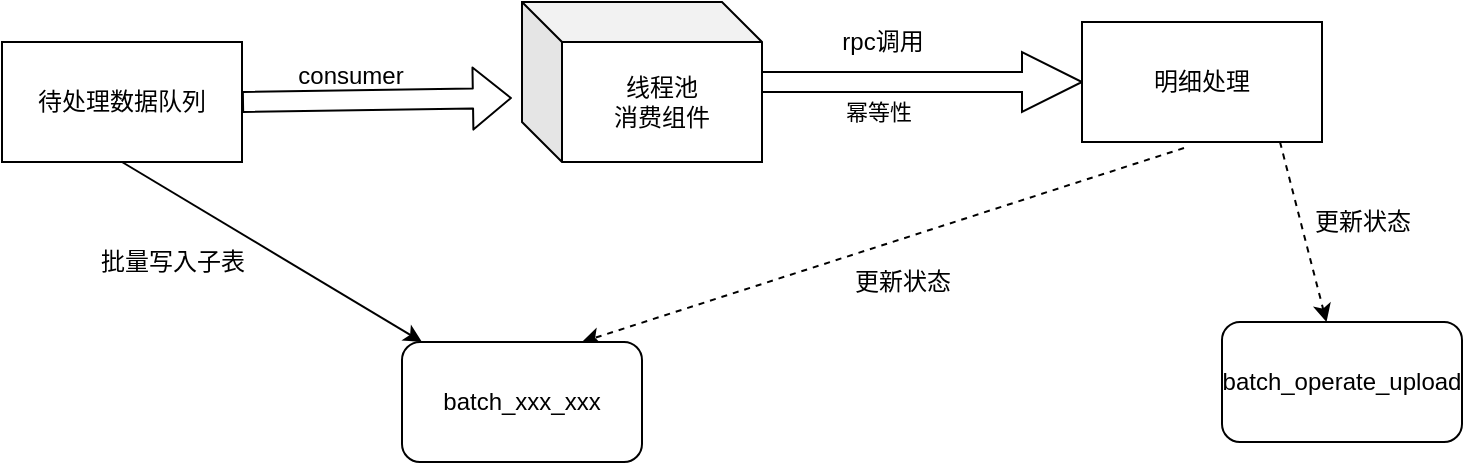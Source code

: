 <mxfile version="14.2.9" type="github">
  <diagram id="OsQwSTfgjwgmUfh8qZcy" name="Page-1">
    <mxGraphModel dx="1299" dy="554" grid="1" gridSize="10" guides="1" tooltips="1" connect="1" arrows="1" fold="1" page="1" pageScale="1" pageWidth="3300" pageHeight="4681" math="0" shadow="0">
      <root>
        <mxCell id="0" />
        <mxCell id="1" parent="0" />
        <mxCell id="lKYgcUdoKEOF4ZyC4noD-17" style="rounded=0;orthogonalLoop=1;jettySize=auto;html=1;exitX=0.5;exitY=1;exitDx=0;exitDy=0;" parent="1" source="lKYgcUdoKEOF4ZyC4noD-2" target="lKYgcUdoKEOF4ZyC4noD-8" edge="1">
          <mxGeometry relative="1" as="geometry" />
        </mxCell>
        <mxCell id="lKYgcUdoKEOF4ZyC4noD-2" value="待处理数据队列" style="rounded=0;whiteSpace=wrap;html=1;" parent="1" vertex="1">
          <mxGeometry x="220" y="190" width="120" height="60" as="geometry" />
        </mxCell>
        <mxCell id="lKYgcUdoKEOF4ZyC4noD-19" style="edgeStyle=none;rounded=0;orthogonalLoop=1;jettySize=auto;html=1;exitX=0.425;exitY=1.05;exitDx=0;exitDy=0;exitPerimeter=0;entryX=0.75;entryY=0;entryDx=0;entryDy=0;dashed=1;" parent="1" source="lKYgcUdoKEOF4ZyC4noD-24" target="lKYgcUdoKEOF4ZyC4noD-8" edge="1">
          <mxGeometry relative="1" as="geometry" />
        </mxCell>
        <mxCell id="lKYgcUdoKEOF4ZyC4noD-21" style="edgeStyle=none;rounded=0;orthogonalLoop=1;jettySize=auto;html=1;exitX=0.825;exitY=1;exitDx=0;exitDy=0;exitPerimeter=0;dashed=1;" parent="1" source="lKYgcUdoKEOF4ZyC4noD-24" target="lKYgcUdoKEOF4ZyC4noD-7" edge="1">
          <mxGeometry relative="1" as="geometry" />
        </mxCell>
        <mxCell id="lKYgcUdoKEOF4ZyC4noD-23" style="edgeStyle=none;rounded=0;orthogonalLoop=1;jettySize=auto;html=1;shape=arrow;" parent="1" source="lKYgcUdoKEOF4ZyC4noD-4" edge="1">
          <mxGeometry relative="1" as="geometry">
            <mxPoint x="760" y="210" as="targetPoint" />
          </mxGeometry>
        </mxCell>
        <mxCell id="lKYgcUdoKEOF4ZyC4noD-26" value="幂等性" style="edgeLabel;html=1;align=center;verticalAlign=middle;resizable=0;points=[];" parent="lKYgcUdoKEOF4ZyC4noD-23" vertex="1" connectable="0">
          <mxGeometry x="-0.287" y="-9" relative="1" as="geometry">
            <mxPoint x="1" y="6" as="offset" />
          </mxGeometry>
        </mxCell>
        <mxCell id="lKYgcUdoKEOF4ZyC4noD-4" value="线程池&lt;br&gt;消费组件&lt;br&gt;" style="shape=cube;whiteSpace=wrap;html=1;boundedLbl=1;backgroundOutline=1;darkOpacity=0.05;darkOpacity2=0.1;" parent="1" vertex="1">
          <mxGeometry x="480" y="170" width="120" height="80" as="geometry" />
        </mxCell>
        <mxCell id="lKYgcUdoKEOF4ZyC4noD-7" value="batch_operate_upload" style="rounded=1;whiteSpace=wrap;html=1;" parent="1" vertex="1">
          <mxGeometry x="830" y="330" width="120" height="60" as="geometry" />
        </mxCell>
        <mxCell id="lKYgcUdoKEOF4ZyC4noD-8" value="batch_xxx_xxx" style="rounded=1;whiteSpace=wrap;html=1;" parent="1" vertex="1">
          <mxGeometry x="420" y="340" width="120" height="60" as="geometry" />
        </mxCell>
        <mxCell id="lKYgcUdoKEOF4ZyC4noD-9" value="" style="shape=flexArrow;endArrow=classic;html=1;exitX=1;exitY=0.5;exitDx=0;exitDy=0;entryX=-0.042;entryY=0.6;entryDx=0;entryDy=0;entryPerimeter=0;" parent="1" source="lKYgcUdoKEOF4ZyC4noD-2" target="lKYgcUdoKEOF4ZyC4noD-4" edge="1">
          <mxGeometry width="50" height="50" relative="1" as="geometry">
            <mxPoint x="510" y="260" as="sourcePoint" />
            <mxPoint x="460" y="220" as="targetPoint" />
          </mxGeometry>
        </mxCell>
        <mxCell id="lKYgcUdoKEOF4ZyC4noD-18" value="批量写入子表" style="text;html=1;align=center;verticalAlign=middle;resizable=0;points=[];autosize=1;" parent="1" vertex="1">
          <mxGeometry x="260" y="290" width="90" height="20" as="geometry" />
        </mxCell>
        <mxCell id="lKYgcUdoKEOF4ZyC4noD-20" value="更新状态" style="text;html=1;align=center;verticalAlign=middle;resizable=0;points=[];autosize=1;" parent="1" vertex="1">
          <mxGeometry x="640" y="300" width="60" height="20" as="geometry" />
        </mxCell>
        <mxCell id="lKYgcUdoKEOF4ZyC4noD-22" value="更新状态" style="text;html=1;align=center;verticalAlign=middle;resizable=0;points=[];autosize=1;" parent="1" vertex="1">
          <mxGeometry x="870" y="270" width="60" height="20" as="geometry" />
        </mxCell>
        <mxCell id="lKYgcUdoKEOF4ZyC4noD-24" value="明细处理" style="rounded=0;whiteSpace=wrap;html=1;" parent="1" vertex="1">
          <mxGeometry x="760" y="180" width="120" height="60" as="geometry" />
        </mxCell>
        <mxCell id="lKYgcUdoKEOF4ZyC4noD-25" value="rpc调用" style="text;html=1;align=center;verticalAlign=middle;resizable=0;points=[];autosize=1;" parent="1" vertex="1">
          <mxGeometry x="630" y="180" width="60" height="20" as="geometry" />
        </mxCell>
        <mxCell id="6Nk5s_b08KMxSKp2NLCU-2" value="consumer" style="text;html=1;align=center;verticalAlign=middle;resizable=0;points=[];autosize=1;" vertex="1" parent="1">
          <mxGeometry x="359" y="197" width="70" height="20" as="geometry" />
        </mxCell>
      </root>
    </mxGraphModel>
  </diagram>
</mxfile>
